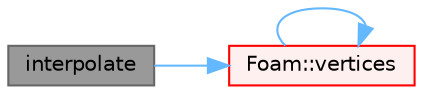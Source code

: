 digraph "interpolate"
{
 // LATEX_PDF_SIZE
  bgcolor="transparent";
  edge [fontname=Helvetica,fontsize=10,labelfontname=Helvetica,labelfontsize=10];
  node [fontname=Helvetica,fontsize=10,shape=box,height=0.2,width=0.4];
  rankdir="LR";
  Node1 [id="Node000001",label="interpolate",height=0.2,width=0.4,color="gray40", fillcolor="grey60", style="filled", fontcolor="black",tooltip=" "];
  Node1 -> Node2 [id="edge1_Node000001_Node000002",color="steelblue1",style="solid",tooltip=" "];
  Node2 [id="Node000002",label="Foam::vertices",height=0.2,width=0.4,color="red", fillcolor="#FFF0F0", style="filled",URL="$namespaceFoam.html#a9e912df466dcfd4ec1cf47f9ed673c85",tooltip=" "];
  Node2 -> Node2 [id="edge2_Node000002_Node000002",color="steelblue1",style="solid",tooltip=" "];
}
